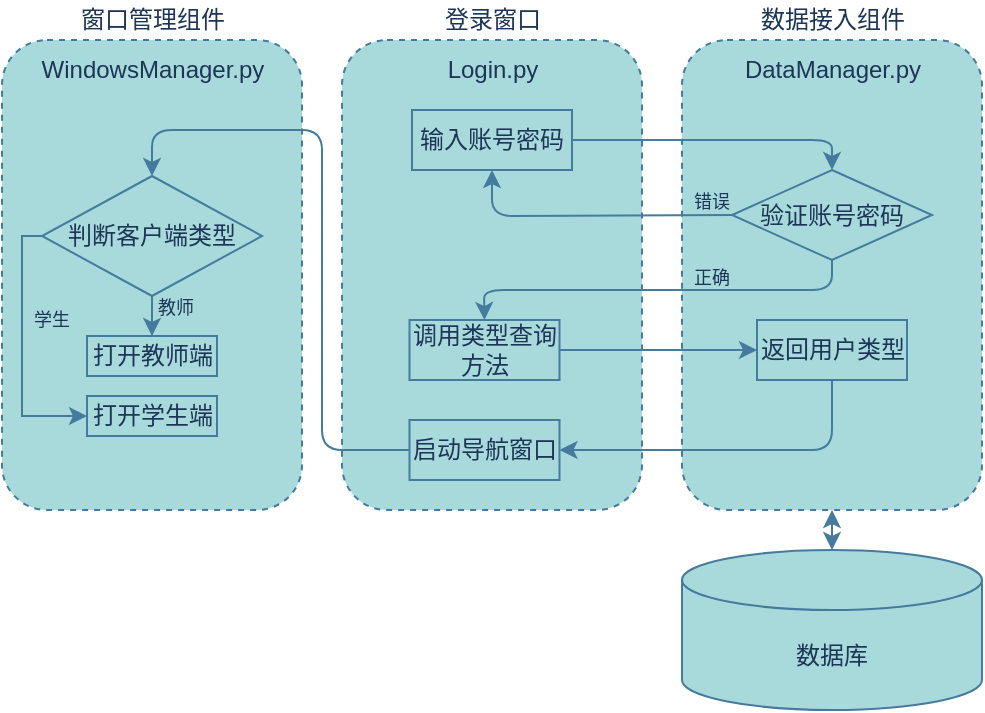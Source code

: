<mxfile scale="2" border="0">
    <diagram id="5cKIXH0-wWL5-19ZR5ve" name="Page-1">
        <mxGraphModel dx="809" dy="357" grid="1" gridSize="10" guides="1" tooltips="1" connect="1" arrows="1" fold="1" page="1" pageScale="1" pageWidth="3300" pageHeight="4681" background="#FFFFFF" math="0" shadow="0">
            <root>
                <mxCell id="0"/>
                <mxCell id="1" parent="0"/>
                <mxCell id="161" value="" style="rounded=1;whiteSpace=wrap;html=1;dashed=1;fillColor=#A8DADC;strokeColor=#457B9D;fontColor=#1D3557;" parent="1" vertex="1">
                    <mxGeometry x="390" y="155" width="150" height="235" as="geometry"/>
                </mxCell>
                <mxCell id="159" value="" style="rounded=1;whiteSpace=wrap;html=1;dashed=1;fillColor=#A8DADC;strokeColor=#457B9D;fontColor=#1D3557;" parent="1" vertex="1">
                    <mxGeometry x="220" y="155" width="150" height="235" as="geometry"/>
                </mxCell>
                <mxCell id="151" value="调用类型查询方法" style="rounded=0;whiteSpace=wrap;html=1;fillColor=#A8DADC;strokeColor=#457B9D;fontColor=#1D3557;" parent="1" vertex="1">
                    <mxGeometry x="253.75" y="295" width="75" height="30" as="geometry"/>
                </mxCell>
                <mxCell id="157" value="" style="rounded=1;whiteSpace=wrap;html=1;dashed=1;fillColor=#A8DADC;strokeColor=#457B9D;fontColor=#1D3557;" parent="1" vertex="1">
                    <mxGeometry x="50" y="155" width="150" height="235" as="geometry"/>
                </mxCell>
                <mxCell id="134" value="输入账号密码" style="rounded=0;whiteSpace=wrap;html=1;fillColor=#A8DADC;strokeColor=#457B9D;fontColor=#1D3557;" parent="1" vertex="1">
                    <mxGeometry x="255" y="190" width="80" height="30" as="geometry"/>
                </mxCell>
                <mxCell id="135" value="" style="endArrow=classic;html=1;exitX=1;exitY=0.5;exitDx=0;exitDy=0;entryX=0.5;entryY=0;entryDx=0;entryDy=0;strokeColor=#457B9D;fontColor=#1D3557;labelBackgroundColor=#F1FAEE;" parent="1" source="134" target="136" edge="1">
                    <mxGeometry width="50" height="50" relative="1" as="geometry">
                        <mxPoint x="360" y="190" as="sourcePoint"/>
                        <mxPoint x="410" y="140" as="targetPoint"/>
                        <Array as="points">
                            <mxPoint x="380" y="205"/>
                            <mxPoint x="465" y="205"/>
                        </Array>
                    </mxGeometry>
                </mxCell>
                <mxCell id="136" value="验证账号密码" style="rhombus;whiteSpace=wrap;html=1;fillColor=#A8DADC;strokeColor=#457B9D;fontColor=#1D3557;" parent="1" vertex="1">
                    <mxGeometry x="415" y="220" width="100" height="45" as="geometry"/>
                </mxCell>
                <mxCell id="139" value="&lt;font style=&quot;font-size: 9px&quot;&gt;正确&lt;/font&gt;" style="text;html=1;strokeColor=none;fillColor=none;align=center;verticalAlign=middle;whiteSpace=wrap;rounded=0;fontColor=#1D3557;" parent="1" vertex="1">
                    <mxGeometry x="354.5" y="268" width="100" height="9" as="geometry"/>
                </mxCell>
                <mxCell id="154" value="" style="edgeStyle=orthogonalEdgeStyle;rounded=0;orthogonalLoop=1;jettySize=auto;html=1;strokeColor=#457B9D;fontColor=#1D3557;labelBackgroundColor=#F1FAEE;" parent="1" source="152" target="153" edge="1">
                    <mxGeometry relative="1" as="geometry"/>
                </mxCell>
                <mxCell id="156" value="" style="edgeStyle=orthogonalEdgeStyle;rounded=0;orthogonalLoop=1;jettySize=auto;html=1;strokeColor=#457B9D;fontColor=#1D3557;labelBackgroundColor=#F1FAEE;" parent="1" source="152" target="155" edge="1">
                    <mxGeometry relative="1" as="geometry">
                        <Array as="points">
                            <mxPoint x="60" y="253"/>
                            <mxPoint x="60" y="343"/>
                        </Array>
                    </mxGeometry>
                </mxCell>
                <mxCell id="152" value="判断客户端类型" style="rhombus;whiteSpace=wrap;html=1;fillColor=#A8DADC;strokeColor=#457B9D;fontColor=#1D3557;" parent="1" vertex="1">
                    <mxGeometry x="70" y="223" width="110" height="60" as="geometry"/>
                </mxCell>
                <mxCell id="153" value="打开教师端" style="whiteSpace=wrap;html=1;fillColor=#A8DADC;strokeColor=#457B9D;fontColor=#1D3557;" parent="1" vertex="1">
                    <mxGeometry x="92.5" y="303" width="65" height="20" as="geometry"/>
                </mxCell>
                <mxCell id="155" value="打开学生端" style="whiteSpace=wrap;html=1;fillColor=#A8DADC;strokeColor=#457B9D;fontColor=#1D3557;" parent="1" vertex="1">
                    <mxGeometry x="92.5" y="333" width="65" height="20" as="geometry"/>
                </mxCell>
                <mxCell id="158" value="WindowsManager.py" style="text;html=1;strokeColor=none;fillColor=none;align=center;verticalAlign=middle;whiteSpace=wrap;rounded=0;dashed=1;fontColor=#1D3557;" parent="1" vertex="1">
                    <mxGeometry x="67.5" y="160" width="115" height="20" as="geometry"/>
                </mxCell>
                <mxCell id="160" value="Login.py" style="text;html=1;strokeColor=none;fillColor=none;align=center;verticalAlign=middle;whiteSpace=wrap;rounded=0;dashed=1;fontColor=#1D3557;" parent="1" vertex="1">
                    <mxGeometry x="237.5" y="160" width="115" height="20" as="geometry"/>
                </mxCell>
                <mxCell id="162" value="DataManager.py" style="text;html=1;strokeColor=none;fillColor=none;align=center;verticalAlign=middle;whiteSpace=wrap;rounded=0;dashed=1;fontColor=#1D3557;" parent="1" vertex="1">
                    <mxGeometry x="407.5" y="160" width="115" height="20" as="geometry"/>
                </mxCell>
                <mxCell id="164" value="" style="endArrow=classic;html=1;exitX=0.5;exitY=1;exitDx=0;exitDy=0;entryX=0.5;entryY=0;entryDx=0;entryDy=0;strokeColor=#457B9D;fontColor=#1D3557;labelBackgroundColor=#F1FAEE;" parent="1" source="136" target="151" edge="1">
                    <mxGeometry width="50" height="50" relative="1" as="geometry">
                        <mxPoint x="320" y="290" as="sourcePoint"/>
                        <mxPoint x="370" y="240" as="targetPoint"/>
                        <Array as="points">
                            <mxPoint x="465" y="280"/>
                            <mxPoint x="291" y="280"/>
                        </Array>
                    </mxGeometry>
                </mxCell>
                <mxCell id="166" value="" style="endArrow=classic;html=1;exitX=0;exitY=0.5;exitDx=0;exitDy=0;entryX=0.5;entryY=1;entryDx=0;entryDy=0;strokeColor=#457B9D;fontColor=#1D3557;labelBackgroundColor=#F1FAEE;" parent="1" source="136" target="134" edge="1">
                    <mxGeometry width="50" height="50" relative="1" as="geometry">
                        <mxPoint x="320" y="240" as="sourcePoint"/>
                        <mxPoint x="370" y="190" as="targetPoint"/>
                        <Array as="points">
                            <mxPoint x="295" y="243"/>
                        </Array>
                    </mxGeometry>
                </mxCell>
                <mxCell id="168" value="数据库" style="shape=cylinder3;whiteSpace=wrap;html=1;boundedLbl=1;backgroundOutline=1;size=15;fillColor=#A8DADC;strokeColor=#457B9D;fontColor=#1D3557;" parent="1" vertex="1">
                    <mxGeometry x="390" y="410" width="150" height="80" as="geometry"/>
                </mxCell>
                <mxCell id="169" value="" style="endArrow=classic;startArrow=classic;html=1;entryX=0.5;entryY=1;entryDx=0;entryDy=0;exitX=0.5;exitY=0;exitDx=0;exitDy=0;exitPerimeter=0;strokeColor=#457B9D;fontColor=#1D3557;labelBackgroundColor=#F1FAEE;" parent="1" source="168" target="161" edge="1">
                    <mxGeometry width="50" height="50" relative="1" as="geometry">
                        <mxPoint x="440" y="410" as="sourcePoint"/>
                        <mxPoint x="490" y="360" as="targetPoint"/>
                    </mxGeometry>
                </mxCell>
                <mxCell id="170" value="窗口管理组件" style="text;html=1;strokeColor=none;fillColor=none;align=center;verticalAlign=middle;whiteSpace=wrap;rounded=0;fontColor=#1D3557;" parent="1" vertex="1">
                    <mxGeometry x="83.75" y="135" width="82.5" height="20" as="geometry"/>
                </mxCell>
                <mxCell id="171" value="登录窗口" style="text;html=1;strokeColor=none;fillColor=none;align=center;verticalAlign=middle;whiteSpace=wrap;rounded=0;fontColor=#1D3557;" parent="1" vertex="1">
                    <mxGeometry x="253.75" y="135" width="82.5" height="20" as="geometry"/>
                </mxCell>
                <mxCell id="172" value="数据接入组件" style="text;html=1;strokeColor=none;fillColor=none;align=center;verticalAlign=middle;whiteSpace=wrap;rounded=0;fontColor=#1D3557;" parent="1" vertex="1">
                    <mxGeometry x="423.75" y="135" width="82.5" height="20" as="geometry"/>
                </mxCell>
                <mxCell id="173" value="&lt;font style=&quot;font-size: 9px&quot;&gt;错误&lt;/font&gt;" style="text;html=1;strokeColor=none;fillColor=none;align=center;verticalAlign=middle;whiteSpace=wrap;rounded=0;fontColor=#1D3557;" parent="1" vertex="1">
                    <mxGeometry x="390" y="230" width="30" height="9" as="geometry"/>
                </mxCell>
                <mxCell id="174" value="&lt;font style=&quot;font-size: 9px&quot;&gt;教师&lt;br&gt;&lt;/font&gt;" style="text;html=1;strokeColor=none;fillColor=none;align=center;verticalAlign=middle;whiteSpace=wrap;rounded=0;fontColor=#1D3557;" parent="1" vertex="1">
                    <mxGeometry x="121.5" y="283" width="30" height="9" as="geometry"/>
                </mxCell>
                <mxCell id="175" value="&lt;font style=&quot;font-size: 9px&quot;&gt;学生&lt;br&gt;&lt;/font&gt;" style="text;html=1;strokeColor=none;fillColor=none;align=center;verticalAlign=middle;whiteSpace=wrap;rounded=0;fontColor=#1D3557;" parent="1" vertex="1">
                    <mxGeometry x="59.5" y="289" width="30" height="9" as="geometry"/>
                </mxCell>
                <mxCell id="180" value="返回用户类型" style="rounded=0;whiteSpace=wrap;html=1;fillColor=#A8DADC;strokeColor=#457B9D;fontColor=#1D3557;" vertex="1" parent="1">
                    <mxGeometry x="427.5" y="295" width="75" height="30" as="geometry"/>
                </mxCell>
                <mxCell id="181" value="" style="endArrow=classic;html=1;strokeColor=#457B9D;fillColor=#A8DADC;fontColor=#1D3557;exitX=1;exitY=0.5;exitDx=0;exitDy=0;entryX=0;entryY=0.5;entryDx=0;entryDy=0;" edge="1" parent="1" source="151" target="180">
                    <mxGeometry width="50" height="50" relative="1" as="geometry">
                        <mxPoint x="370" y="340" as="sourcePoint"/>
                        <mxPoint x="420" y="290" as="targetPoint"/>
                    </mxGeometry>
                </mxCell>
                <mxCell id="183" value="启动导航窗口" style="rounded=0;whiteSpace=wrap;html=1;fillColor=#A8DADC;strokeColor=#457B9D;fontColor=#1D3557;" vertex="1" parent="1">
                    <mxGeometry x="253.75" y="345" width="75" height="30" as="geometry"/>
                </mxCell>
                <mxCell id="187" value="" style="endArrow=classic;html=1;strokeColor=#457B9D;fillColor=#A8DADC;fontColor=#1D3557;exitX=0.5;exitY=1;exitDx=0;exitDy=0;entryX=1;entryY=0.5;entryDx=0;entryDy=0;" edge="1" parent="1" source="180" target="183">
                    <mxGeometry width="50" height="50" relative="1" as="geometry">
                        <mxPoint x="370" y="340" as="sourcePoint"/>
                        <mxPoint x="420" y="290" as="targetPoint"/>
                        <Array as="points">
                            <mxPoint x="465" y="360"/>
                        </Array>
                    </mxGeometry>
                </mxCell>
                <mxCell id="189" value="" style="endArrow=classic;html=1;strokeColor=#457B9D;fillColor=#A8DADC;fontColor=#1D3557;exitX=0;exitY=0.5;exitDx=0;exitDy=0;entryX=0.5;entryY=0;entryDx=0;entryDy=0;" edge="1" parent="1" source="183" target="152">
                    <mxGeometry width="50" height="50" relative="1" as="geometry">
                        <mxPoint x="200" y="360" as="sourcePoint"/>
                        <mxPoint x="250" y="310" as="targetPoint"/>
                        <Array as="points">
                            <mxPoint x="210" y="360"/>
                            <mxPoint x="210" y="200"/>
                            <mxPoint x="125" y="200"/>
                        </Array>
                    </mxGeometry>
                </mxCell>
            </root>
        </mxGraphModel>
    </diagram>
</mxfile>
